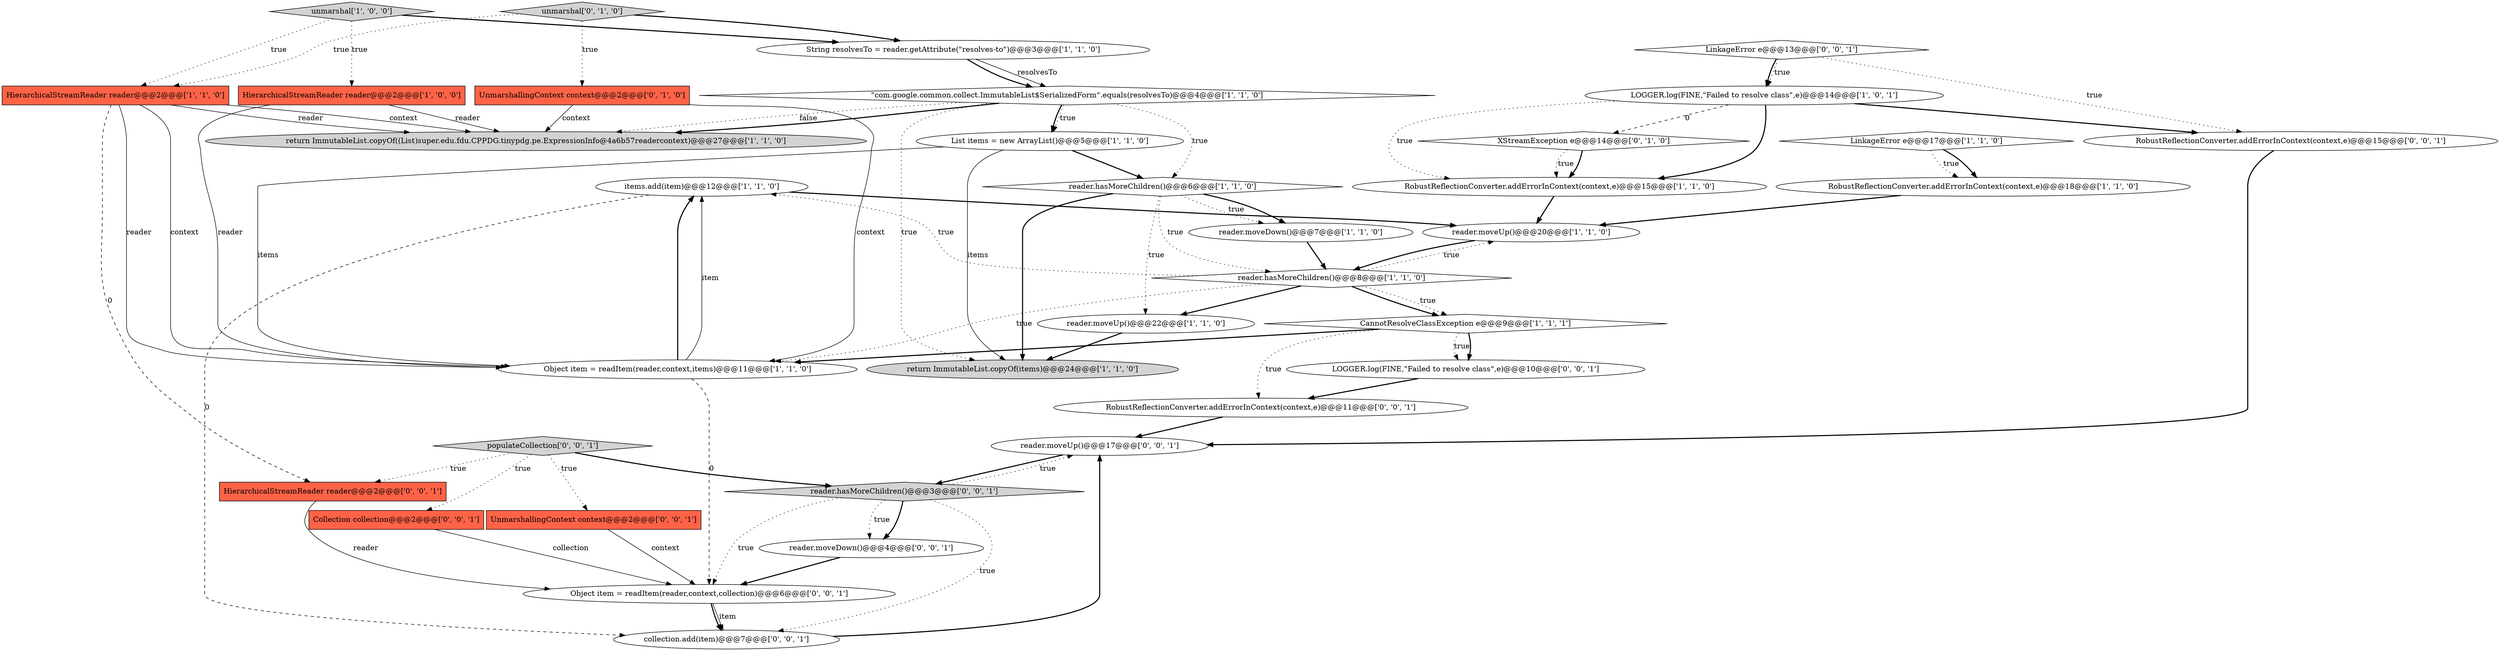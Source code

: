 digraph {
4 [style = filled, label = "items.add(item)@@@12@@@['1', '1', '0']", fillcolor = white, shape = ellipse image = "AAA0AAABBB1BBB"];
13 [style = filled, label = "\"com.google.common.collect.ImmutableList$SerializedForm\".equals(resolvesTo)@@@4@@@['1', '1', '0']", fillcolor = white, shape = diamond image = "AAA0AAABBB1BBB"];
31 [style = filled, label = "LOGGER.log(FINE,\"Failed to resolve class\",e)@@@10@@@['0', '0', '1']", fillcolor = white, shape = ellipse image = "AAA0AAABBB3BBB"];
2 [style = filled, label = "Object item = readItem(reader,context,items)@@@11@@@['1', '1', '0']", fillcolor = white, shape = ellipse image = "AAA0AAABBB1BBB"];
28 [style = filled, label = "reader.moveUp()@@@17@@@['0', '0', '1']", fillcolor = white, shape = ellipse image = "AAA0AAABBB3BBB"];
3 [style = filled, label = "String resolvesTo = reader.getAttribute(\"resolves-to\")@@@3@@@['1', '1', '0']", fillcolor = white, shape = ellipse image = "AAA0AAABBB1BBB"];
1 [style = filled, label = "reader.moveUp()@@@20@@@['1', '1', '0']", fillcolor = white, shape = ellipse image = "AAA0AAABBB1BBB"];
12 [style = filled, label = "reader.moveUp()@@@22@@@['1', '1', '0']", fillcolor = white, shape = ellipse image = "AAA0AAABBB1BBB"];
19 [style = filled, label = "unmarshal['1', '0', '0']", fillcolor = lightgray, shape = diamond image = "AAA0AAABBB1BBB"];
35 [style = filled, label = "collection.add(item)@@@7@@@['0', '0', '1']", fillcolor = white, shape = ellipse image = "AAA0AAABBB3BBB"];
11 [style = filled, label = "return ImmutableList.copyOf((List)super.edu.fdu.CPPDG.tinypdg.pe.ExpressionInfo@4a6b57readercontext)@@@27@@@['1', '1', '0']", fillcolor = lightgray, shape = ellipse image = "AAA0AAABBB1BBB"];
24 [style = filled, label = "RobustReflectionConverter.addErrorInContext(context,e)@@@11@@@['0', '0', '1']", fillcolor = white, shape = ellipse image = "AAA0AAABBB3BBB"];
21 [style = filled, label = "unmarshal['0', '1', '0']", fillcolor = lightgray, shape = diamond image = "AAA0AAABBB2BBB"];
7 [style = filled, label = "CannotResolveClassException e@@@9@@@['1', '1', '1']", fillcolor = white, shape = diamond image = "AAA0AAABBB1BBB"];
33 [style = filled, label = "reader.moveDown()@@@4@@@['0', '0', '1']", fillcolor = white, shape = ellipse image = "AAA0AAABBB3BBB"];
32 [style = filled, label = "RobustReflectionConverter.addErrorInContext(context,e)@@@15@@@['0', '0', '1']", fillcolor = white, shape = ellipse image = "AAA0AAABBB3BBB"];
14 [style = filled, label = "RobustReflectionConverter.addErrorInContext(context,e)@@@18@@@['1', '1', '0']", fillcolor = white, shape = ellipse image = "AAA0AAABBB1BBB"];
0 [style = filled, label = "reader.hasMoreChildren()@@@8@@@['1', '1', '0']", fillcolor = white, shape = diamond image = "AAA0AAABBB1BBB"];
17 [style = filled, label = "LOGGER.log(FINE,\"Failed to resolve class\",e)@@@14@@@['1', '0', '1']", fillcolor = white, shape = ellipse image = "AAA0AAABBB1BBB"];
8 [style = filled, label = "List items = new ArrayList()@@@5@@@['1', '1', '0']", fillcolor = white, shape = ellipse image = "AAA0AAABBB1BBB"];
23 [style = filled, label = "reader.hasMoreChildren()@@@3@@@['0', '0', '1']", fillcolor = lightgray, shape = diamond image = "AAA0AAABBB3BBB"];
25 [style = filled, label = "populateCollection['0', '0', '1']", fillcolor = lightgray, shape = diamond image = "AAA0AAABBB3BBB"];
15 [style = filled, label = "reader.moveDown()@@@7@@@['1', '1', '0']", fillcolor = white, shape = ellipse image = "AAA0AAABBB1BBB"];
16 [style = filled, label = "HierarchicalStreamReader reader@@@2@@@['1', '0', '0']", fillcolor = tomato, shape = box image = "AAA0AAABBB1BBB"];
29 [style = filled, label = "LinkageError e@@@13@@@['0', '0', '1']", fillcolor = white, shape = diamond image = "AAA0AAABBB3BBB"];
9 [style = filled, label = "reader.hasMoreChildren()@@@6@@@['1', '1', '0']", fillcolor = white, shape = diamond image = "AAA0AAABBB1BBB"];
5 [style = filled, label = "return ImmutableList.copyOf(items)@@@24@@@['1', '1', '0']", fillcolor = lightgray, shape = ellipse image = "AAA0AAABBB1BBB"];
20 [style = filled, label = "UnmarshallingContext context@@@2@@@['0', '1', '0']", fillcolor = tomato, shape = box image = "AAA0AAABBB2BBB"];
22 [style = filled, label = "XStreamException e@@@14@@@['0', '1', '0']", fillcolor = white, shape = diamond image = "AAA1AAABBB2BBB"];
34 [style = filled, label = "Object item = readItem(reader,context,collection)@@@6@@@['0', '0', '1']", fillcolor = white, shape = ellipse image = "AAA0AAABBB3BBB"];
6 [style = filled, label = "RobustReflectionConverter.addErrorInContext(context,e)@@@15@@@['1', '1', '0']", fillcolor = white, shape = ellipse image = "AAA0AAABBB1BBB"];
18 [style = filled, label = "HierarchicalStreamReader reader@@@2@@@['1', '1', '0']", fillcolor = tomato, shape = box image = "AAA0AAABBB1BBB"];
10 [style = filled, label = "LinkageError e@@@17@@@['1', '1', '0']", fillcolor = white, shape = diamond image = "AAA0AAABBB1BBB"];
26 [style = filled, label = "UnmarshallingContext context@@@2@@@['0', '0', '1']", fillcolor = tomato, shape = box image = "AAA0AAABBB3BBB"];
27 [style = filled, label = "Collection collection@@@2@@@['0', '0', '1']", fillcolor = tomato, shape = box image = "AAA0AAABBB3BBB"];
30 [style = filled, label = "HierarchicalStreamReader reader@@@2@@@['0', '0', '1']", fillcolor = tomato, shape = box image = "AAA0AAABBB3BBB"];
0->2 [style = dotted, label="true"];
18->2 [style = solid, label="reader"];
20->2 [style = solid, label="context"];
19->3 [style = bold, label=""];
25->23 [style = bold, label=""];
25->30 [style = dotted, label="true"];
23->34 [style = dotted, label="true"];
17->22 [style = dashed, label="0"];
21->3 [style = bold, label=""];
0->1 [style = dotted, label="true"];
29->32 [style = dotted, label="true"];
8->9 [style = bold, label=""];
2->4 [style = bold, label=""];
13->11 [style = dotted, label="false"];
29->17 [style = dotted, label="true"];
9->0 [style = dotted, label="true"];
22->6 [style = bold, label=""];
1->0 [style = bold, label=""];
21->18 [style = dotted, label="true"];
0->7 [style = bold, label=""];
23->35 [style = dotted, label="true"];
0->7 [style = dotted, label="true"];
30->34 [style = solid, label="reader"];
9->15 [style = bold, label=""];
23->33 [style = bold, label=""];
33->34 [style = bold, label=""];
28->23 [style = bold, label=""];
16->11 [style = solid, label="reader"];
13->8 [style = dotted, label="true"];
34->35 [style = solid, label="item"];
13->9 [style = dotted, label="true"];
25->26 [style = dotted, label="true"];
3->13 [style = bold, label=""];
21->20 [style = dotted, label="true"];
35->28 [style = bold, label=""];
18->2 [style = solid, label="context"];
4->1 [style = bold, label=""];
14->1 [style = bold, label=""];
2->34 [style = dashed, label="0"];
25->27 [style = dotted, label="true"];
18->11 [style = solid, label="context"];
17->32 [style = bold, label=""];
12->5 [style = bold, label=""];
13->11 [style = bold, label=""];
15->0 [style = bold, label=""];
19->16 [style = dotted, label="true"];
7->31 [style = dotted, label="true"];
0->12 [style = bold, label=""];
3->13 [style = solid, label="resolvesTo"];
17->6 [style = bold, label=""];
7->31 [style = bold, label=""];
18->30 [style = dashed, label="0"];
32->28 [style = bold, label=""];
4->35 [style = dashed, label="0"];
29->17 [style = bold, label=""];
22->6 [style = dotted, label="true"];
16->2 [style = solid, label="reader"];
26->34 [style = solid, label="context"];
17->6 [style = dotted, label="true"];
8->5 [style = solid, label="items"];
20->11 [style = solid, label="context"];
7->24 [style = dotted, label="true"];
9->15 [style = dotted, label="true"];
2->4 [style = solid, label="item"];
34->35 [style = bold, label=""];
13->8 [style = bold, label=""];
31->24 [style = bold, label=""];
13->5 [style = dotted, label="true"];
24->28 [style = bold, label=""];
9->12 [style = dotted, label="true"];
0->4 [style = dotted, label="true"];
23->28 [style = dotted, label="true"];
9->5 [style = bold, label=""];
6->1 [style = bold, label=""];
10->14 [style = dotted, label="true"];
18->11 [style = solid, label="reader"];
10->14 [style = bold, label=""];
23->33 [style = dotted, label="true"];
27->34 [style = solid, label="collection"];
8->2 [style = solid, label="items"];
19->18 [style = dotted, label="true"];
7->2 [style = bold, label=""];
}
